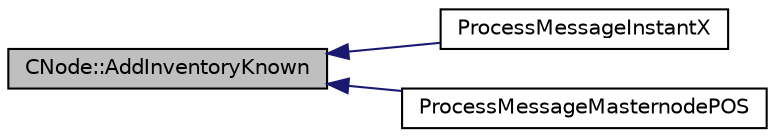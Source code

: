 digraph "CNode::AddInventoryKnown"
{
  edge [fontname="Helvetica",fontsize="10",labelfontname="Helvetica",labelfontsize="10"];
  node [fontname="Helvetica",fontsize="10",shape=record];
  rankdir="LR";
  Node15 [label="CNode::AddInventoryKnown",height=0.2,width=0.4,color="black", fillcolor="grey75", style="filled", fontcolor="black"];
  Node15 -> Node16 [dir="back",color="midnightblue",fontsize="10",style="solid",fontname="Helvetica"];
  Node16 [label="ProcessMessageInstantX",height=0.2,width=0.4,color="black", fillcolor="white", style="filled",URL="$instantx_8h.html#aa516cb499ead2691d8ab216a499db5d0"];
  Node15 -> Node17 [dir="back",color="midnightblue",fontsize="10",style="solid",fontname="Helvetica"];
  Node17 [label="ProcessMessageMasternodePOS",height=0.2,width=0.4,color="black", fillcolor="white", style="filled",URL="$masternode-pos_8h.html#a85194f5f57620d07bd87ef37bf2f6ef0"];
}
